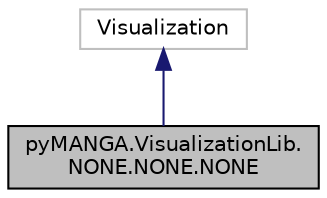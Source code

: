 digraph "pyMANGA.VisualizationLib.NONE.NONE.NONE"
{
  edge [fontname="Helvetica",fontsize="10",labelfontname="Helvetica",labelfontsize="10"];
  node [fontname="Helvetica",fontsize="10",shape=record];
  Node1 [label="pyMANGA.VisualizationLib.\lNONE.NONE.NONE",height=0.2,width=0.4,color="black", fillcolor="grey75", style="filled", fontcolor="black"];
  Node2 -> Node1 [dir="back",color="midnightblue",fontsize="10",style="solid",fontname="Helvetica"];
  Node2 [label="Visualization",height=0.2,width=0.4,color="grey75", fillcolor="white", style="filled"];
}
